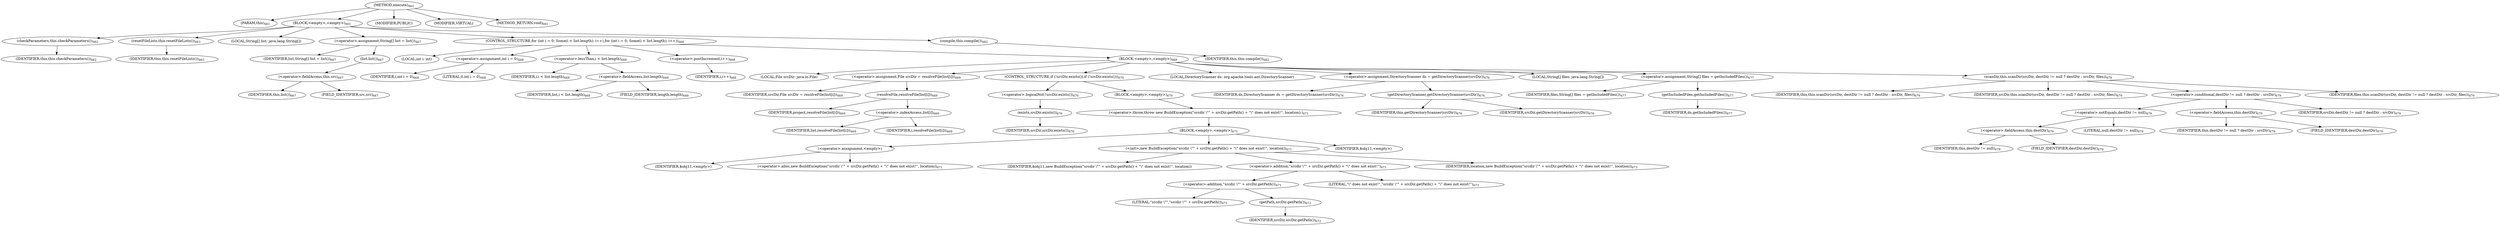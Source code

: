 digraph "execute" {  
"1227" [label = <(METHOD,execute)<SUB>661</SUB>> ]
"56" [label = <(PARAM,this)<SUB>661</SUB>> ]
"1228" [label = <(BLOCK,&lt;empty&gt;,&lt;empty&gt;)<SUB>661</SUB>> ]
"1229" [label = <(checkParameters,this.checkParameters())<SUB>662</SUB>> ]
"55" [label = <(IDENTIFIER,this,this.checkParameters())<SUB>662</SUB>> ]
"1230" [label = <(resetFileLists,this.resetFileLists())<SUB>663</SUB>> ]
"57" [label = <(IDENTIFIER,this,this.resetFileLists())<SUB>663</SUB>> ]
"1231" [label = <(LOCAL,String[] list: java.lang.String[])> ]
"1232" [label = <(&lt;operator&gt;.assignment,String[] list = list())<SUB>667</SUB>> ]
"1233" [label = <(IDENTIFIER,list,String[] list = list())<SUB>667</SUB>> ]
"1234" [label = <(list,list())<SUB>667</SUB>> ]
"1235" [label = <(&lt;operator&gt;.fieldAccess,this.src)<SUB>667</SUB>> ]
"1236" [label = <(IDENTIFIER,this,list())<SUB>667</SUB>> ]
"1237" [label = <(FIELD_IDENTIFIER,src,src)<SUB>667</SUB>> ]
"1238" [label = <(CONTROL_STRUCTURE,for (int i = 0; Some(i &lt; list.length); i++),for (int i = 0; Some(i &lt; list.length); i++))<SUB>668</SUB>> ]
"1239" [label = <(LOCAL,int i: int)> ]
"1240" [label = <(&lt;operator&gt;.assignment,int i = 0)<SUB>668</SUB>> ]
"1241" [label = <(IDENTIFIER,i,int i = 0)<SUB>668</SUB>> ]
"1242" [label = <(LITERAL,0,int i = 0)<SUB>668</SUB>> ]
"1243" [label = <(&lt;operator&gt;.lessThan,i &lt; list.length)<SUB>668</SUB>> ]
"1244" [label = <(IDENTIFIER,i,i &lt; list.length)<SUB>668</SUB>> ]
"1245" [label = <(&lt;operator&gt;.fieldAccess,list.length)<SUB>668</SUB>> ]
"1246" [label = <(IDENTIFIER,list,i &lt; list.length)<SUB>668</SUB>> ]
"1247" [label = <(FIELD_IDENTIFIER,length,length)<SUB>668</SUB>> ]
"1248" [label = <(&lt;operator&gt;.postIncrement,i++)<SUB>668</SUB>> ]
"1249" [label = <(IDENTIFIER,i,i++)<SUB>668</SUB>> ]
"1250" [label = <(BLOCK,&lt;empty&gt;,&lt;empty&gt;)<SUB>668</SUB>> ]
"1251" [label = <(LOCAL,File srcDir: java.io.File)> ]
"1252" [label = <(&lt;operator&gt;.assignment,File srcDir = resolveFile(list[i]))<SUB>669</SUB>> ]
"1253" [label = <(IDENTIFIER,srcDir,File srcDir = resolveFile(list[i]))<SUB>669</SUB>> ]
"1254" [label = <(resolveFile,resolveFile(list[i]))<SUB>669</SUB>> ]
"1255" [label = <(IDENTIFIER,project,resolveFile(list[i]))<SUB>669</SUB>> ]
"1256" [label = <(&lt;operator&gt;.indexAccess,list[i])<SUB>669</SUB>> ]
"1257" [label = <(IDENTIFIER,list,resolveFile(list[i]))<SUB>669</SUB>> ]
"1258" [label = <(IDENTIFIER,i,resolveFile(list[i]))<SUB>669</SUB>> ]
"1259" [label = <(CONTROL_STRUCTURE,if (!srcDir.exists()),if (!srcDir.exists()))<SUB>670</SUB>> ]
"1260" [label = <(&lt;operator&gt;.logicalNot,!srcDir.exists())<SUB>670</SUB>> ]
"1261" [label = <(exists,srcDir.exists())<SUB>670</SUB>> ]
"1262" [label = <(IDENTIFIER,srcDir,srcDir.exists())<SUB>670</SUB>> ]
"1263" [label = <(BLOCK,&lt;empty&gt;,&lt;empty&gt;)<SUB>670</SUB>> ]
"1264" [label = <(&lt;operator&gt;.throw,throw new BuildException(&quot;srcdir \&quot;&quot; + srcDir.getPath() + &quot;\&quot; does not exist!&quot;, location);)<SUB>671</SUB>> ]
"1265" [label = <(BLOCK,&lt;empty&gt;,&lt;empty&gt;)<SUB>671</SUB>> ]
"1266" [label = <(&lt;operator&gt;.assignment,&lt;empty&gt;)> ]
"1267" [label = <(IDENTIFIER,$obj11,&lt;empty&gt;)> ]
"1268" [label = <(&lt;operator&gt;.alloc,new BuildException(&quot;srcdir \&quot;&quot; + srcDir.getPath() + &quot;\&quot; does not exist!&quot;, location))<SUB>671</SUB>> ]
"1269" [label = <(&lt;init&gt;,new BuildException(&quot;srcdir \&quot;&quot; + srcDir.getPath() + &quot;\&quot; does not exist!&quot;, location))<SUB>671</SUB>> ]
"1270" [label = <(IDENTIFIER,$obj11,new BuildException(&quot;srcdir \&quot;&quot; + srcDir.getPath() + &quot;\&quot; does not exist!&quot;, location))> ]
"1271" [label = <(&lt;operator&gt;.addition,&quot;srcdir \&quot;&quot; + srcDir.getPath() + &quot;\&quot; does not exist!&quot;)<SUB>671</SUB>> ]
"1272" [label = <(&lt;operator&gt;.addition,&quot;srcdir \&quot;&quot; + srcDir.getPath())<SUB>671</SUB>> ]
"1273" [label = <(LITERAL,&quot;srcdir \&quot;&quot;,&quot;srcdir \&quot;&quot; + srcDir.getPath())<SUB>671</SUB>> ]
"1274" [label = <(getPath,srcDir.getPath())<SUB>672</SUB>> ]
"1275" [label = <(IDENTIFIER,srcDir,srcDir.getPath())<SUB>672</SUB>> ]
"1276" [label = <(LITERAL,&quot;\&quot; does not exist!&quot;,&quot;srcdir \&quot;&quot; + srcDir.getPath() + &quot;\&quot; does not exist!&quot;)<SUB>673</SUB>> ]
"1277" [label = <(IDENTIFIER,location,new BuildException(&quot;srcdir \&quot;&quot; + srcDir.getPath() + &quot;\&quot; does not exist!&quot;, location))<SUB>673</SUB>> ]
"1278" [label = <(IDENTIFIER,$obj11,&lt;empty&gt;)> ]
"1279" [label = <(LOCAL,DirectoryScanner ds: org.apache.tools.ant.DirectoryScanner)> ]
"1280" [label = <(&lt;operator&gt;.assignment,DirectoryScanner ds = getDirectoryScanner(srcDir))<SUB>676</SUB>> ]
"1281" [label = <(IDENTIFIER,ds,DirectoryScanner ds = getDirectoryScanner(srcDir))<SUB>676</SUB>> ]
"1282" [label = <(getDirectoryScanner,getDirectoryScanner(srcDir))<SUB>676</SUB>> ]
"58" [label = <(IDENTIFIER,this,getDirectoryScanner(srcDir))<SUB>676</SUB>> ]
"1283" [label = <(IDENTIFIER,srcDir,getDirectoryScanner(srcDir))<SUB>676</SUB>> ]
"1284" [label = <(LOCAL,String[] files: java.lang.String[])> ]
"1285" [label = <(&lt;operator&gt;.assignment,String[] files = getIncludedFiles())<SUB>677</SUB>> ]
"1286" [label = <(IDENTIFIER,files,String[] files = getIncludedFiles())<SUB>677</SUB>> ]
"1287" [label = <(getIncludedFiles,getIncludedFiles())<SUB>677</SUB>> ]
"1288" [label = <(IDENTIFIER,ds,getIncludedFiles())<SUB>677</SUB>> ]
"1289" [label = <(scanDir,this.scanDir(srcDir, destDir != null ? destDir : srcDir, files))<SUB>679</SUB>> ]
"59" [label = <(IDENTIFIER,this,this.scanDir(srcDir, destDir != null ? destDir : srcDir, files))<SUB>679</SUB>> ]
"1290" [label = <(IDENTIFIER,srcDir,this.scanDir(srcDir, destDir != null ? destDir : srcDir, files))<SUB>679</SUB>> ]
"1291" [label = <(&lt;operator&gt;.conditional,destDir != null ? destDir : srcDir)<SUB>679</SUB>> ]
"1292" [label = <(&lt;operator&gt;.notEquals,destDir != null)<SUB>679</SUB>> ]
"1293" [label = <(&lt;operator&gt;.fieldAccess,this.destDir)<SUB>679</SUB>> ]
"1294" [label = <(IDENTIFIER,this,destDir != null)<SUB>679</SUB>> ]
"1295" [label = <(FIELD_IDENTIFIER,destDir,destDir)<SUB>679</SUB>> ]
"1296" [label = <(LITERAL,null,destDir != null)<SUB>679</SUB>> ]
"1297" [label = <(&lt;operator&gt;.fieldAccess,this.destDir)<SUB>679</SUB>> ]
"1298" [label = <(IDENTIFIER,this,destDir != null ? destDir : srcDir)<SUB>679</SUB>> ]
"1299" [label = <(FIELD_IDENTIFIER,destDir,destDir)<SUB>679</SUB>> ]
"1300" [label = <(IDENTIFIER,srcDir,destDir != null ? destDir : srcDir)<SUB>679</SUB>> ]
"1301" [label = <(IDENTIFIER,files,this.scanDir(srcDir, destDir != null ? destDir : srcDir, files))<SUB>679</SUB>> ]
"1302" [label = <(compile,this.compile())<SUB>682</SUB>> ]
"60" [label = <(IDENTIFIER,this,this.compile())<SUB>682</SUB>> ]
"1303" [label = <(MODIFIER,PUBLIC)> ]
"1304" [label = <(MODIFIER,VIRTUAL)> ]
"1305" [label = <(METHOD_RETURN,void)<SUB>661</SUB>> ]
  "1227" -> "56" 
  "1227" -> "1228" 
  "1227" -> "1303" 
  "1227" -> "1304" 
  "1227" -> "1305" 
  "1228" -> "1229" 
  "1228" -> "1230" 
  "1228" -> "1231" 
  "1228" -> "1232" 
  "1228" -> "1238" 
  "1228" -> "1302" 
  "1229" -> "55" 
  "1230" -> "57" 
  "1232" -> "1233" 
  "1232" -> "1234" 
  "1234" -> "1235" 
  "1235" -> "1236" 
  "1235" -> "1237" 
  "1238" -> "1239" 
  "1238" -> "1240" 
  "1238" -> "1243" 
  "1238" -> "1248" 
  "1238" -> "1250" 
  "1240" -> "1241" 
  "1240" -> "1242" 
  "1243" -> "1244" 
  "1243" -> "1245" 
  "1245" -> "1246" 
  "1245" -> "1247" 
  "1248" -> "1249" 
  "1250" -> "1251" 
  "1250" -> "1252" 
  "1250" -> "1259" 
  "1250" -> "1279" 
  "1250" -> "1280" 
  "1250" -> "1284" 
  "1250" -> "1285" 
  "1250" -> "1289" 
  "1252" -> "1253" 
  "1252" -> "1254" 
  "1254" -> "1255" 
  "1254" -> "1256" 
  "1256" -> "1257" 
  "1256" -> "1258" 
  "1259" -> "1260" 
  "1259" -> "1263" 
  "1260" -> "1261" 
  "1261" -> "1262" 
  "1263" -> "1264" 
  "1264" -> "1265" 
  "1265" -> "1266" 
  "1265" -> "1269" 
  "1265" -> "1278" 
  "1266" -> "1267" 
  "1266" -> "1268" 
  "1269" -> "1270" 
  "1269" -> "1271" 
  "1269" -> "1277" 
  "1271" -> "1272" 
  "1271" -> "1276" 
  "1272" -> "1273" 
  "1272" -> "1274" 
  "1274" -> "1275" 
  "1280" -> "1281" 
  "1280" -> "1282" 
  "1282" -> "58" 
  "1282" -> "1283" 
  "1285" -> "1286" 
  "1285" -> "1287" 
  "1287" -> "1288" 
  "1289" -> "59" 
  "1289" -> "1290" 
  "1289" -> "1291" 
  "1289" -> "1301" 
  "1291" -> "1292" 
  "1291" -> "1297" 
  "1291" -> "1300" 
  "1292" -> "1293" 
  "1292" -> "1296" 
  "1293" -> "1294" 
  "1293" -> "1295" 
  "1297" -> "1298" 
  "1297" -> "1299" 
  "1302" -> "60" 
}
